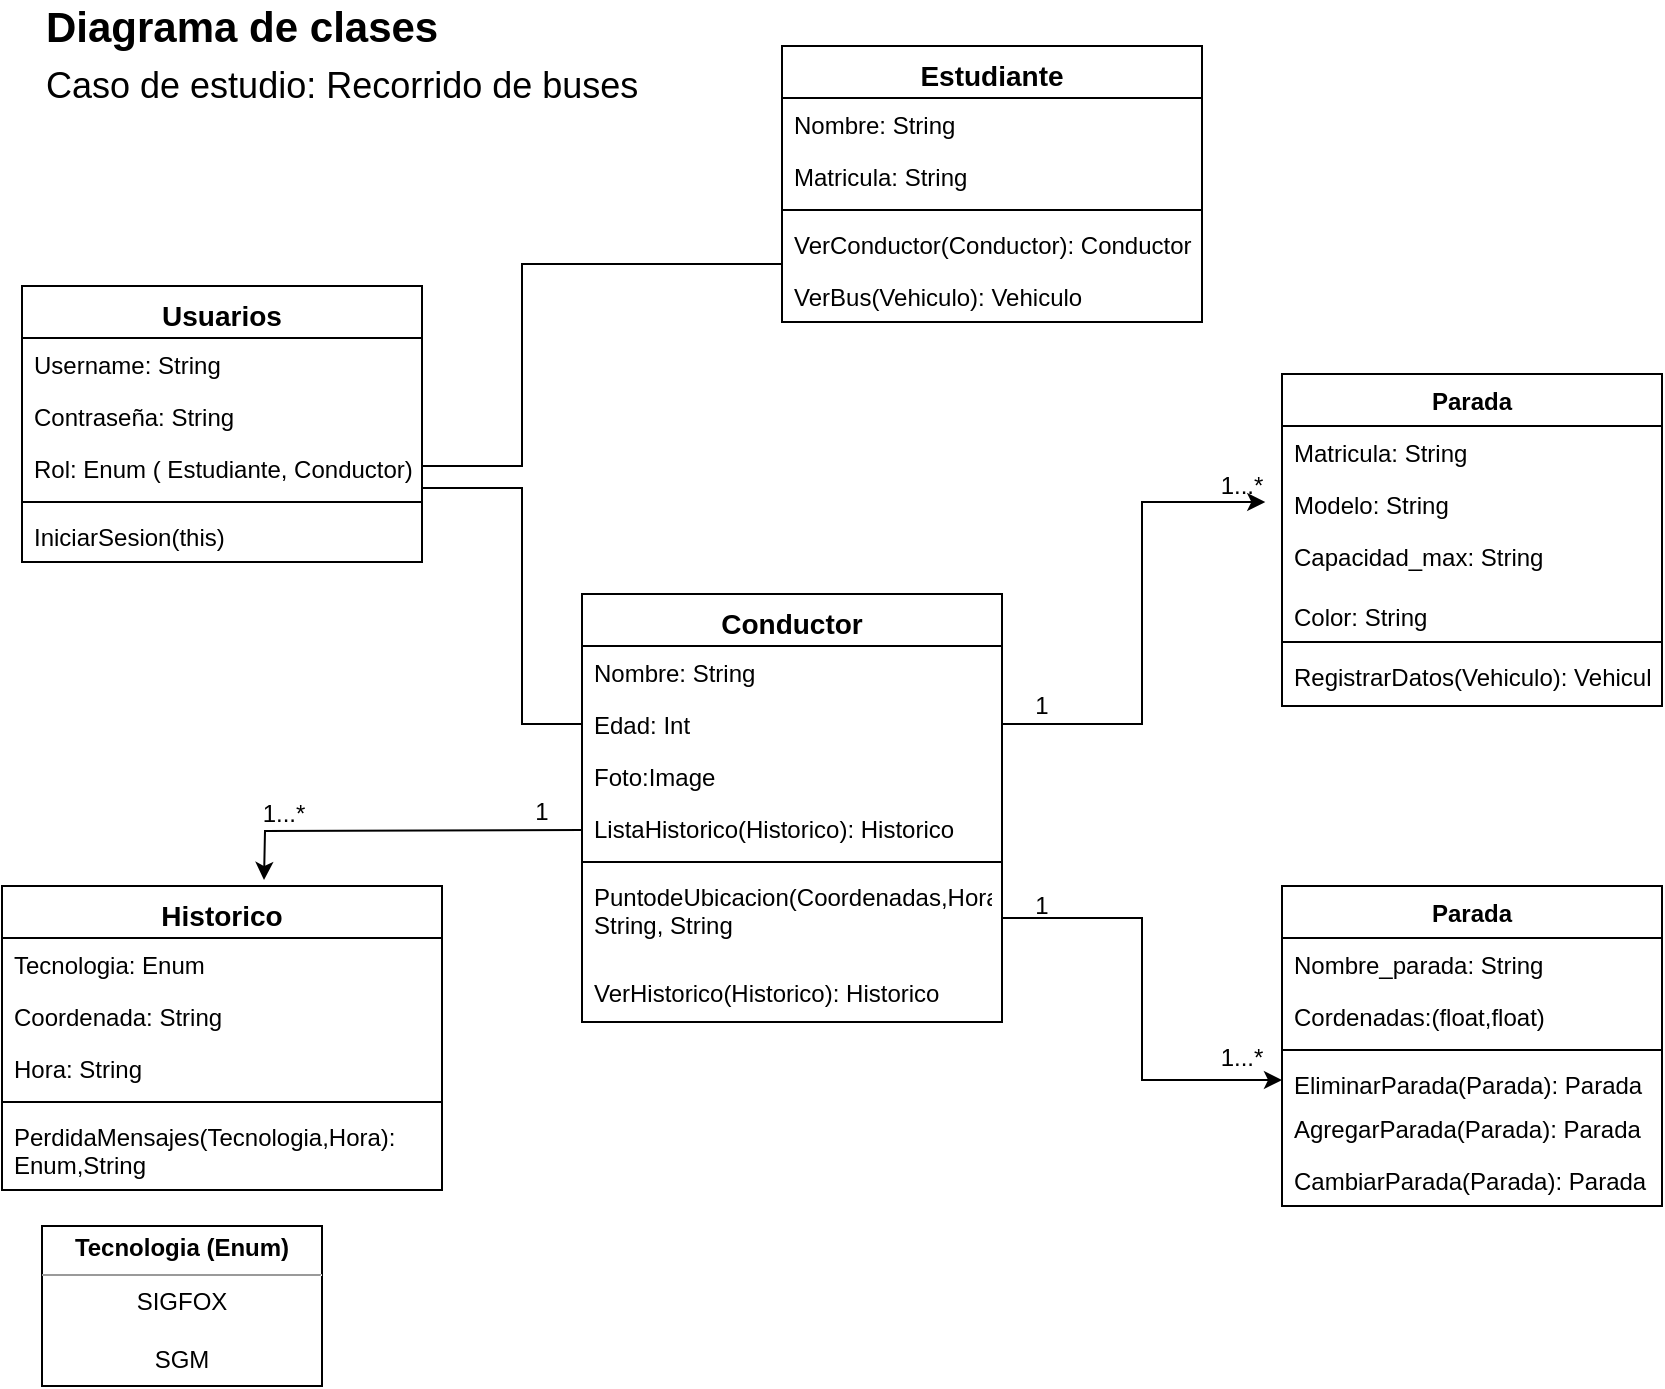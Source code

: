 <mxfile version="12.5.6" type="device"><diagram name="Page-1" id="c4acf3e9-155e-7222-9cf6-157b1a14988f"><mxGraphModel dx="1112" dy="530" grid="1" gridSize="10" guides="1" tooltips="1" connect="1" arrows="1" fold="1" page="1" pageScale="1" pageWidth="850" pageHeight="1100" background="#ffffff" math="0" shadow="0"><root><mxCell id="0"/><mxCell id="1" parent="0"/><mxCell id="xnxLFCOGfsgw5-Mh0RaY-1" value="Diagrama de clases" style="text;html=1;strokeColor=none;fillColor=none;align=left;verticalAlign=middle;whiteSpace=wrap;rounded=0;fontSize=21;fontStyle=1" parent="1" vertex="1"><mxGeometry x="40" y="40" width="270" height="20" as="geometry"/></mxCell><mxCell id="xnxLFCOGfsgw5-Mh0RaY-2" value="Caso de estudio: Recorrido de buses" style="text;html=1;strokeColor=none;fillColor=none;align=left;verticalAlign=middle;whiteSpace=wrap;rounded=0;fontSize=18;fontStyle=0" parent="1" vertex="1"><mxGeometry x="40" y="70" width="320" height="20" as="geometry"/></mxCell><mxCell id="xnxLFCOGfsgw5-Mh0RaY-4" value="" style="edgeStyle=orthogonalEdgeStyle;rounded=0;orthogonalLoop=1;jettySize=auto;html=1;fontSize=14;endArrow=none;endFill=0;" parent="1" source="xnxLFCOGfsgw5-Mh0RaY-5" target="xnxLFCOGfsgw5-Mh0RaY-11" edge="1"><mxGeometry relative="1" as="geometry"><Array as="points"><mxPoint x="280" y="169"/><mxPoint x="280" y="270"/></Array></mxGeometry></mxCell><mxCell id="xnxLFCOGfsgw5-Mh0RaY-11" value="Usuarios" style="swimlane;fontStyle=1;align=center;verticalAlign=top;childLayout=stackLayout;horizontal=1;startSize=26;horizontalStack=0;resizeParent=1;resizeParentMax=0;resizeLast=0;collapsible=1;marginBottom=0;fontSize=14;" parent="1" vertex="1"><mxGeometry x="30" y="180" width="200" height="138" as="geometry"/></mxCell><mxCell id="xnxLFCOGfsgw5-Mh0RaY-12" value="Username: String" style="text;strokeColor=none;fillColor=none;align=left;verticalAlign=top;spacingLeft=4;spacingRight=4;overflow=hidden;rotatable=0;points=[[0,0.5],[1,0.5]];portConstraint=eastwest;" parent="xnxLFCOGfsgw5-Mh0RaY-11" vertex="1"><mxGeometry y="26" width="200" height="26" as="geometry"/></mxCell><mxCell id="xnxLFCOGfsgw5-Mh0RaY-14" value="Contraseña: String" style="text;strokeColor=none;fillColor=none;align=left;verticalAlign=top;spacingLeft=4;spacingRight=4;overflow=hidden;rotatable=0;points=[[0,0.5],[1,0.5]];portConstraint=eastwest;" parent="xnxLFCOGfsgw5-Mh0RaY-11" vertex="1"><mxGeometry y="52" width="200" height="26" as="geometry"/></mxCell><mxCell id="oSkG9eN6VvvsQRR-ESAr-9" value="Rol: Enum ( Estudiante, Conductor)" style="text;strokeColor=none;fillColor=none;align=left;verticalAlign=top;spacingLeft=4;spacingRight=4;overflow=hidden;rotatable=0;points=[[0,0.5],[1,0.5]];portConstraint=eastwest;" parent="xnxLFCOGfsgw5-Mh0RaY-11" vertex="1"><mxGeometry y="78" width="200" height="26" as="geometry"/></mxCell><mxCell id="xnxLFCOGfsgw5-Mh0RaY-15" value="" style="line;strokeWidth=1;fillColor=none;align=left;verticalAlign=middle;spacingTop=-1;spacingLeft=3;spacingRight=3;rotatable=0;labelPosition=right;points=[];portConstraint=eastwest;" parent="xnxLFCOGfsgw5-Mh0RaY-11" vertex="1"><mxGeometry y="104" width="200" height="8" as="geometry"/></mxCell><mxCell id="xnxLFCOGfsgw5-Mh0RaY-16" value="IniciarSesion(this)" style="text;strokeColor=none;fillColor=none;align=left;verticalAlign=top;spacingLeft=4;spacingRight=4;overflow=hidden;rotatable=0;points=[[0,0.5],[1,0.5]];portConstraint=eastwest;" parent="xnxLFCOGfsgw5-Mh0RaY-11" vertex="1"><mxGeometry y="112" width="200" height="26" as="geometry"/></mxCell><mxCell id="tt2sDtE01-eR-atStr9_-63" value="Conductor" style="swimlane;fontStyle=1;align=center;verticalAlign=top;childLayout=stackLayout;horizontal=1;startSize=26;horizontalStack=0;resizeParent=1;resizeParentMax=0;resizeLast=0;collapsible=1;marginBottom=0;fontSize=14;" parent="1" vertex="1"><mxGeometry x="310" y="334" width="210" height="214" as="geometry"/></mxCell><mxCell id="tt2sDtE01-eR-atStr9_-64" value="Nombre: String" style="text;strokeColor=none;fillColor=none;align=left;verticalAlign=top;spacingLeft=4;spacingRight=4;overflow=hidden;rotatable=0;points=[[0,0.5],[1,0.5]];portConstraint=eastwest;" parent="tt2sDtE01-eR-atStr9_-63" vertex="1"><mxGeometry y="26" width="210" height="26" as="geometry"/></mxCell><mxCell id="tt2sDtE01-eR-atStr9_-65" value="Edad: Int" style="text;strokeColor=none;fillColor=none;align=left;verticalAlign=top;spacingLeft=4;spacingRight=4;overflow=hidden;rotatable=0;points=[[0,0.5],[1,0.5]];portConstraint=eastwest;" parent="tt2sDtE01-eR-atStr9_-63" vertex="1"><mxGeometry y="52" width="210" height="26" as="geometry"/></mxCell><mxCell id="GOSn4PJiyX9h3l4VMyk1-3" value="Foto:Image" style="text;strokeColor=none;fillColor=none;align=left;verticalAlign=top;spacingLeft=4;spacingRight=4;overflow=hidden;rotatable=0;points=[[0,0.5],[1,0.5]];portConstraint=eastwest;" parent="tt2sDtE01-eR-atStr9_-63" vertex="1"><mxGeometry y="78" width="210" height="26" as="geometry"/></mxCell><mxCell id="tt2sDtE01-eR-atStr9_-132" value="ListaHistorico(Historico): Historico" style="text;strokeColor=none;fillColor=none;align=left;verticalAlign=top;spacingLeft=4;spacingRight=4;overflow=hidden;rotatable=0;points=[[0,0.5],[1,0.5]];portConstraint=eastwest;" parent="tt2sDtE01-eR-atStr9_-63" vertex="1"><mxGeometry y="104" width="210" height="26" as="geometry"/></mxCell><mxCell id="tt2sDtE01-eR-atStr9_-67" value="" style="line;strokeWidth=1;fillColor=none;align=left;verticalAlign=middle;spacingTop=-1;spacingLeft=3;spacingRight=3;rotatable=0;labelPosition=right;points=[];portConstraint=eastwest;" parent="tt2sDtE01-eR-atStr9_-63" vertex="1"><mxGeometry y="130" width="210" height="8" as="geometry"/></mxCell><mxCell id="tt2sDtE01-eR-atStr9_-110" value="PuntodeUbicacion(Coordenadas,Hora):&#xa;String, String" style="text;strokeColor=none;fillColor=none;align=left;verticalAlign=top;spacingLeft=4;spacingRight=4;overflow=hidden;rotatable=0;points=[[0,0.5],[1,0.5]];portConstraint=eastwest;" parent="tt2sDtE01-eR-atStr9_-63" vertex="1"><mxGeometry y="138" width="210" height="48" as="geometry"/></mxCell><mxCell id="tt2sDtE01-eR-atStr9_-114" value="VerHistorico(Historico): Historico " style="text;strokeColor=none;fillColor=none;align=left;verticalAlign=top;spacingLeft=4;spacingRight=4;overflow=hidden;rotatable=0;points=[[0,0.5],[1,0.5]];portConstraint=eastwest;" parent="tt2sDtE01-eR-atStr9_-63" vertex="1"><mxGeometry y="186" width="210" height="28" as="geometry"/></mxCell><mxCell id="tt2sDtE01-eR-atStr9_-106" value="Historico" style="swimlane;fontStyle=1;align=center;verticalAlign=top;childLayout=stackLayout;horizontal=1;startSize=26;horizontalStack=0;resizeParent=1;resizeParentMax=0;resizeLast=0;collapsible=1;marginBottom=0;fontSize=14;" parent="1" vertex="1"><mxGeometry x="20" y="480" width="220" height="152" as="geometry"/></mxCell><mxCell id="tt2sDtE01-eR-atStr9_-127" value="Tecnologia: Enum" style="text;strokeColor=none;fillColor=none;align=left;verticalAlign=top;spacingLeft=4;spacingRight=4;overflow=hidden;rotatable=0;points=[[0,0.5],[1,0.5]];portConstraint=eastwest;" parent="tt2sDtE01-eR-atStr9_-106" vertex="1"><mxGeometry y="26" width="220" height="26" as="geometry"/></mxCell><mxCell id="tt2sDtE01-eR-atStr9_-107" value="Coordenada: String" style="text;strokeColor=none;fillColor=none;align=left;verticalAlign=top;spacingLeft=4;spacingRight=4;overflow=hidden;rotatable=0;points=[[0,0.5],[1,0.5]];portConstraint=eastwest;" parent="tt2sDtE01-eR-atStr9_-106" vertex="1"><mxGeometry y="52" width="220" height="26" as="geometry"/></mxCell><mxCell id="tt2sDtE01-eR-atStr9_-108" value="Hora: String" style="text;strokeColor=none;fillColor=none;align=left;verticalAlign=top;spacingLeft=4;spacingRight=4;overflow=hidden;rotatable=0;points=[[0,0.5],[1,0.5]];portConstraint=eastwest;" parent="tt2sDtE01-eR-atStr9_-106" vertex="1"><mxGeometry y="78" width="220" height="26" as="geometry"/></mxCell><mxCell id="tt2sDtE01-eR-atStr9_-109" value="" style="line;strokeWidth=1;fillColor=none;align=left;verticalAlign=middle;spacingTop=-1;spacingLeft=3;spacingRight=3;rotatable=0;labelPosition=right;points=[];portConstraint=eastwest;" parent="tt2sDtE01-eR-atStr9_-106" vertex="1"><mxGeometry y="104" width="220" height="8" as="geometry"/></mxCell><mxCell id="tt2sDtE01-eR-atStr9_-126" value="PerdidaMensajes(Tecnologia,Hora):&#xa;Enum,String" style="text;strokeColor=none;fillColor=none;align=left;verticalAlign=top;spacingLeft=4;spacingRight=4;overflow=hidden;rotatable=0;points=[[0,0.5],[1,0.5]];portConstraint=eastwest;" parent="tt2sDtE01-eR-atStr9_-106" vertex="1"><mxGeometry y="112" width="220" height="40" as="geometry"/></mxCell><mxCell id="tt2sDtE01-eR-atStr9_-121" value="&lt;p style=&quot;margin: 4px 0px 0px&quot;&gt;&lt;b&gt;Tecnologia (Enum)&lt;/b&gt;&lt;br&gt;&lt;/p&gt;&lt;hr size=&quot;1&quot;&gt;&lt;div align=&quot;center&quot;&gt;SIGFOX&lt;/div&gt;&lt;div align=&quot;center&quot;&gt;&lt;br&gt;&lt;/div&gt;&lt;div style=&quot;height: 2px&quot; align=&quot;center&quot;&gt;SGM&lt;br&gt;&lt;/div&gt;" style="verticalAlign=top;align=center;overflow=fill;fontSize=12;fontFamily=Helvetica;html=1;fillColor=none;gradientColor=none;" parent="1" vertex="1"><mxGeometry x="40" y="650" width="140" height="80" as="geometry"/></mxCell><mxCell id="xnxLFCOGfsgw5-Mh0RaY-5" value="Estudiante" style="swimlane;fontStyle=1;align=center;verticalAlign=top;childLayout=stackLayout;horizontal=1;startSize=26;horizontalStack=0;resizeParent=1;resizeParentMax=0;resizeLast=0;collapsible=1;marginBottom=0;fontSize=14;" parent="1" vertex="1"><mxGeometry x="410" y="60" width="210" height="138" as="geometry"/></mxCell><mxCell id="xnxLFCOGfsgw5-Mh0RaY-6" value="Nombre: String" style="text;strokeColor=none;fillColor=none;align=left;verticalAlign=top;spacingLeft=4;spacingRight=4;overflow=hidden;rotatable=0;points=[[0,0.5],[1,0.5]];portConstraint=eastwest;" parent="xnxLFCOGfsgw5-Mh0RaY-5" vertex="1"><mxGeometry y="26" width="210" height="26" as="geometry"/></mxCell><mxCell id="tt2sDtE01-eR-atStr9_-133" value="Matricula: String" style="text;strokeColor=none;fillColor=none;align=left;verticalAlign=top;spacingLeft=4;spacingRight=4;overflow=hidden;rotatable=0;points=[[0,0.5],[1,0.5]];portConstraint=eastwest;" parent="xnxLFCOGfsgw5-Mh0RaY-5" vertex="1"><mxGeometry y="52" width="210" height="26" as="geometry"/></mxCell><mxCell id="xnxLFCOGfsgw5-Mh0RaY-9" value="" style="line;strokeWidth=1;fillColor=none;align=left;verticalAlign=middle;spacingTop=-1;spacingLeft=3;spacingRight=3;rotatable=0;labelPosition=right;points=[];portConstraint=eastwest;" parent="xnxLFCOGfsgw5-Mh0RaY-5" vertex="1"><mxGeometry y="78" width="210" height="8" as="geometry"/></mxCell><mxCell id="xnxLFCOGfsgw5-Mh0RaY-10" value="VerConductor(Conductor): Conductor" style="text;strokeColor=none;fillColor=none;align=left;verticalAlign=top;spacingLeft=4;spacingRight=4;overflow=hidden;rotatable=0;points=[[0,0.5],[1,0.5]];portConstraint=eastwest;" parent="xnxLFCOGfsgw5-Mh0RaY-5" vertex="1"><mxGeometry y="86" width="210" height="26" as="geometry"/></mxCell><mxCell id="tt2sDtE01-eR-atStr9_-111" value="VerBus(Vehiculo): Vehiculo" style="text;strokeColor=none;fillColor=none;align=left;verticalAlign=top;spacingLeft=4;spacingRight=4;overflow=hidden;rotatable=0;points=[[0,0.5],[1,0.5]];portConstraint=eastwest;" parent="xnxLFCOGfsgw5-Mh0RaY-5" vertex="1"><mxGeometry y="112" width="210" height="26" as="geometry"/></mxCell><mxCell id="GOSn4PJiyX9h3l4VMyk1-4" style="edgeStyle=orthogonalEdgeStyle;rounded=0;orthogonalLoop=1;jettySize=auto;html=1;entryX=0.595;entryY=-0.026;entryDx=0;entryDy=0;entryPerimeter=0;" parent="1" edge="1"><mxGeometry relative="1" as="geometry"><mxPoint x="310" y="452" as="sourcePoint"/><mxPoint x="151" y="477" as="targetPoint"/></mxGeometry></mxCell><mxCell id="oSkG9eN6VvvsQRR-ESAr-3" value="Parada" style="swimlane;fontStyle=1;align=center;verticalAlign=top;childLayout=stackLayout;horizontal=1;startSize=26;horizontalStack=0;resizeParent=1;resizeParentMax=0;resizeLast=0;collapsible=1;marginBottom=0;strokeColor=#000000;fillColor=none;" parent="1" vertex="1"><mxGeometry x="660" y="480" width="190" height="160" as="geometry"/></mxCell><mxCell id="tt2sDtE01-eR-atStr9_-83" value="Nombre_parada: String" style="text;strokeColor=none;fillColor=none;align=left;verticalAlign=top;spacingLeft=4;spacingRight=4;overflow=hidden;rotatable=0;points=[[0,0.5],[1,0.5]];portConstraint=eastwest;" parent="oSkG9eN6VvvsQRR-ESAr-3" vertex="1"><mxGeometry y="26" width="190" height="26" as="geometry"/></mxCell><mxCell id="tt2sDtE01-eR-atStr9_-113" value="Cordenadas:(float,float)" style="text;strokeColor=none;fillColor=none;align=left;verticalAlign=top;spacingLeft=4;spacingRight=4;overflow=hidden;rotatable=0;points=[[0,0.5],[1,0.5]];portConstraint=eastwest;" parent="oSkG9eN6VvvsQRR-ESAr-3" vertex="1"><mxGeometry y="52" width="190" height="26" as="geometry"/></mxCell><mxCell id="oSkG9eN6VvvsQRR-ESAr-5" value="" style="line;strokeWidth=1;fillColor=none;align=left;verticalAlign=middle;spacingTop=-1;spacingLeft=3;spacingRight=3;rotatable=0;labelPosition=right;points=[];portConstraint=eastwest;" parent="oSkG9eN6VvvsQRR-ESAr-3" vertex="1"><mxGeometry y="78" width="190" height="8" as="geometry"/></mxCell><mxCell id="tt2sDtE01-eR-atStr9_-101" value="EliminarParada(Parada): Parada" style="text;strokeColor=none;fillColor=none;align=left;verticalAlign=top;spacingLeft=4;spacingRight=4;overflow=hidden;rotatable=0;points=[[0,0.5],[1,0.5]];portConstraint=eastwest;" parent="oSkG9eN6VvvsQRR-ESAr-3" vertex="1"><mxGeometry y="86" width="190" height="22" as="geometry"/></mxCell><mxCell id="tt2sDtE01-eR-atStr9_-102" value="AgregarParada(Parada): Parada" style="text;strokeColor=none;fillColor=none;align=left;verticalAlign=top;spacingLeft=4;spacingRight=4;overflow=hidden;rotatable=0;points=[[0,0.5],[1,0.5]];portConstraint=eastwest;" parent="oSkG9eN6VvvsQRR-ESAr-3" vertex="1"><mxGeometry y="108" width="190" height="26" as="geometry"/></mxCell><mxCell id="tt2sDtE01-eR-atStr9_-100" value="CambiarParada(Parada): Parada" style="text;strokeColor=none;fillColor=none;align=left;verticalAlign=top;spacingLeft=4;spacingRight=4;overflow=hidden;rotatable=0;points=[[0,0.5],[1,0.5]];portConstraint=eastwest;" parent="oSkG9eN6VvvsQRR-ESAr-3" vertex="1"><mxGeometry y="134" width="190" height="26" as="geometry"/></mxCell><mxCell id="oSkG9eN6VvvsQRR-ESAr-10" value="1...*" style="text;html=1;strokeColor=none;fillColor=none;align=center;verticalAlign=middle;whiteSpace=wrap;rounded=0;" parent="1" vertex="1"><mxGeometry x="141" y="434" width="40" height="20" as="geometry"/></mxCell><mxCell id="oSkG9eN6VvvsQRR-ESAr-15" value="1...*" style="text;html=1;strokeColor=none;fillColor=none;align=center;verticalAlign=middle;whiteSpace=wrap;rounded=0;" parent="1" vertex="1"><mxGeometry x="620" y="270" width="40" height="20" as="geometry"/></mxCell><mxCell id="oSkG9eN6VvvsQRR-ESAr-16" value="1" style="text;html=1;strokeColor=none;fillColor=none;align=center;verticalAlign=middle;whiteSpace=wrap;rounded=0;" parent="1" vertex="1"><mxGeometry x="270" y="433" width="40" height="20" as="geometry"/></mxCell><mxCell id="oSkG9eN6VvvsQRR-ESAr-19" value="1" style="text;html=1;strokeColor=none;fillColor=none;align=center;verticalAlign=middle;whiteSpace=wrap;rounded=0;" parent="1" vertex="1"><mxGeometry x="520" y="480" width="40" height="20" as="geometry"/></mxCell><mxCell id="oSkG9eN6VvvsQRR-ESAr-20" style="edgeStyle=orthogonalEdgeStyle;rounded=0;orthogonalLoop=1;jettySize=auto;html=1;exitX=1;exitY=0.5;exitDx=0;exitDy=0;entryX=-0.044;entryY=0.462;entryDx=0;entryDy=0;entryPerimeter=0;" parent="1" source="tt2sDtE01-eR-atStr9_-65" target="tt2sDtE01-eR-atStr9_-16" edge="1"><mxGeometry relative="1" as="geometry"/></mxCell><mxCell id="oSkG9eN6VvvsQRR-ESAr-21" style="edgeStyle=orthogonalEdgeStyle;rounded=0;orthogonalLoop=1;jettySize=auto;html=1;exitX=1;exitY=0.5;exitDx=0;exitDy=0;entryX=0;entryY=0.5;entryDx=0;entryDy=0;" parent="1" source="tt2sDtE01-eR-atStr9_-110" target="tt2sDtE01-eR-atStr9_-101" edge="1"><mxGeometry relative="1" as="geometry"/></mxCell><mxCell id="oSkG9eN6VvvsQRR-ESAr-22" value="1" style="text;html=1;strokeColor=none;fillColor=none;align=center;verticalAlign=middle;whiteSpace=wrap;rounded=0;" parent="1" vertex="1"><mxGeometry x="520" y="380" width="40" height="20" as="geometry"/></mxCell><mxCell id="oSkG9eN6VvvsQRR-ESAr-23" value="1...*" style="text;html=1;strokeColor=none;fillColor=none;align=center;verticalAlign=middle;whiteSpace=wrap;rounded=0;" parent="1" vertex="1"><mxGeometry x="620" y="556" width="40" height="20" as="geometry"/></mxCell><mxCell id="oSkG9eN6VvvsQRR-ESAr-24" value="" style="edgeStyle=orthogonalEdgeStyle;rounded=0;orthogonalLoop=1;jettySize=auto;html=1;fontSize=14;endArrow=none;endFill=0;exitX=0;exitY=0.5;exitDx=0;exitDy=0;" parent="1" source="tt2sDtE01-eR-atStr9_-65" edge="1"><mxGeometry relative="1" as="geometry"><Array as="points"><mxPoint x="280" y="399"/><mxPoint x="280" y="281"/></Array><mxPoint x="410" y="180" as="sourcePoint"/><mxPoint x="230" y="281" as="targetPoint"/></mxGeometry></mxCell><mxCell id="oSkG9eN6VvvsQRR-ESAr-25" value="Parada" style="swimlane;fontStyle=1;align=center;verticalAlign=top;childLayout=stackLayout;horizontal=1;startSize=26;horizontalStack=0;resizeParent=1;resizeParentMax=0;resizeLast=0;collapsible=1;marginBottom=0;strokeColor=#000000;fillColor=none;" parent="1" vertex="1"><mxGeometry x="660" y="224" width="190" height="166" as="geometry"/></mxCell><mxCell id="tt2sDtE01-eR-atStr9_-15" value="Matricula: String" style="text;strokeColor=none;fillColor=none;align=left;verticalAlign=top;spacingLeft=4;spacingRight=4;overflow=hidden;rotatable=0;points=[[0,0.5],[1,0.5]];portConstraint=eastwest;" parent="oSkG9eN6VvvsQRR-ESAr-25" vertex="1"><mxGeometry y="26" width="190" height="26" as="geometry"/></mxCell><mxCell id="tt2sDtE01-eR-atStr9_-16" value="Modelo: String" style="text;strokeColor=none;fillColor=none;align=left;verticalAlign=top;spacingLeft=4;spacingRight=4;overflow=hidden;rotatable=0;points=[[0,0.5],[1,0.5]];portConstraint=eastwest;" parent="oSkG9eN6VvvsQRR-ESAr-25" vertex="1"><mxGeometry y="52" width="190" height="26" as="geometry"/></mxCell><mxCell id="tt2sDtE01-eR-atStr9_-17" value="Capacidad_max: String" style="text;strokeColor=none;fillColor=none;align=left;verticalAlign=top;spacingLeft=4;spacingRight=4;overflow=hidden;rotatable=0;points=[[0,0.5],[1,0.5]];portConstraint=eastwest;" parent="oSkG9eN6VvvsQRR-ESAr-25" vertex="1"><mxGeometry y="78" width="190" height="30" as="geometry"/></mxCell><mxCell id="tt2sDtE01-eR-atStr9_-44" value="Color: String" style="text;strokeColor=none;fillColor=none;align=left;verticalAlign=top;spacingLeft=4;spacingRight=4;overflow=hidden;rotatable=0;points=[[0,0.5],[1,0.5]];portConstraint=eastwest;" parent="oSkG9eN6VvvsQRR-ESAr-25" vertex="1"><mxGeometry y="108" width="190" height="22" as="geometry"/></mxCell><mxCell id="oSkG9eN6VvvsQRR-ESAr-28" value="" style="line;strokeWidth=1;fillColor=none;align=left;verticalAlign=middle;spacingTop=-1;spacingLeft=3;spacingRight=3;rotatable=0;labelPosition=right;points=[];portConstraint=eastwest;" parent="oSkG9eN6VvvsQRR-ESAr-25" vertex="1"><mxGeometry y="130" width="190" height="8" as="geometry"/></mxCell><mxCell id="tt2sDtE01-eR-atStr9_-68" value="RegistrarDatos(Vehiculo): Vehiculo" style="text;strokeColor=none;fillColor=none;align=left;verticalAlign=top;spacingLeft=4;spacingRight=4;overflow=hidden;rotatable=0;points=[[0,0.5],[1,0.5]];portConstraint=eastwest;" parent="oSkG9eN6VvvsQRR-ESAr-25" vertex="1"><mxGeometry y="138" width="190" height="28" as="geometry"/></mxCell></root></mxGraphModel></diagram></mxfile>